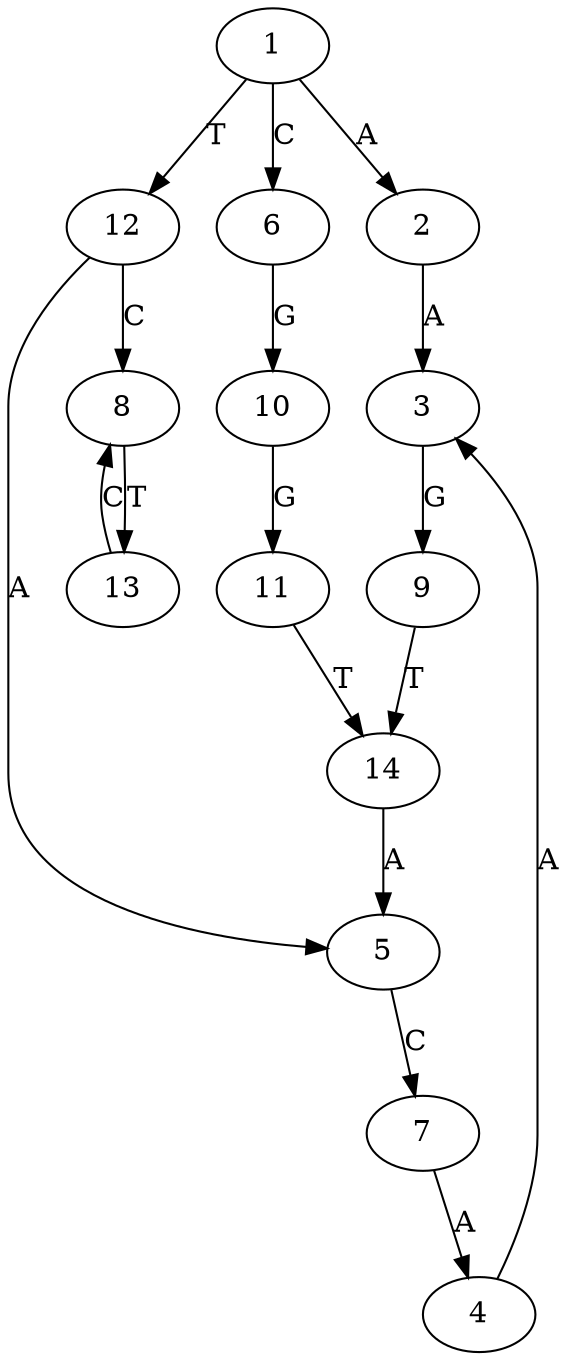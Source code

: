 strict digraph  {
	1 -> 2 [label=A];
	2 -> 3 [label=A];
	4 -> 3 [label=A];
	7 -> 4 [label=A];
	12 -> 5 [label=A];
	14 -> 5 [label=A];
	1 -> 6 [label=C];
	5 -> 7 [label=C];
	12 -> 8 [label=C];
	13 -> 8 [label=C];
	3 -> 9 [label=G];
	6 -> 10 [label=G];
	10 -> 11 [label=G];
	1 -> 12 [label=T];
	8 -> 13 [label=T];
	9 -> 14 [label=T];
	11 -> 14 [label=T];
}
